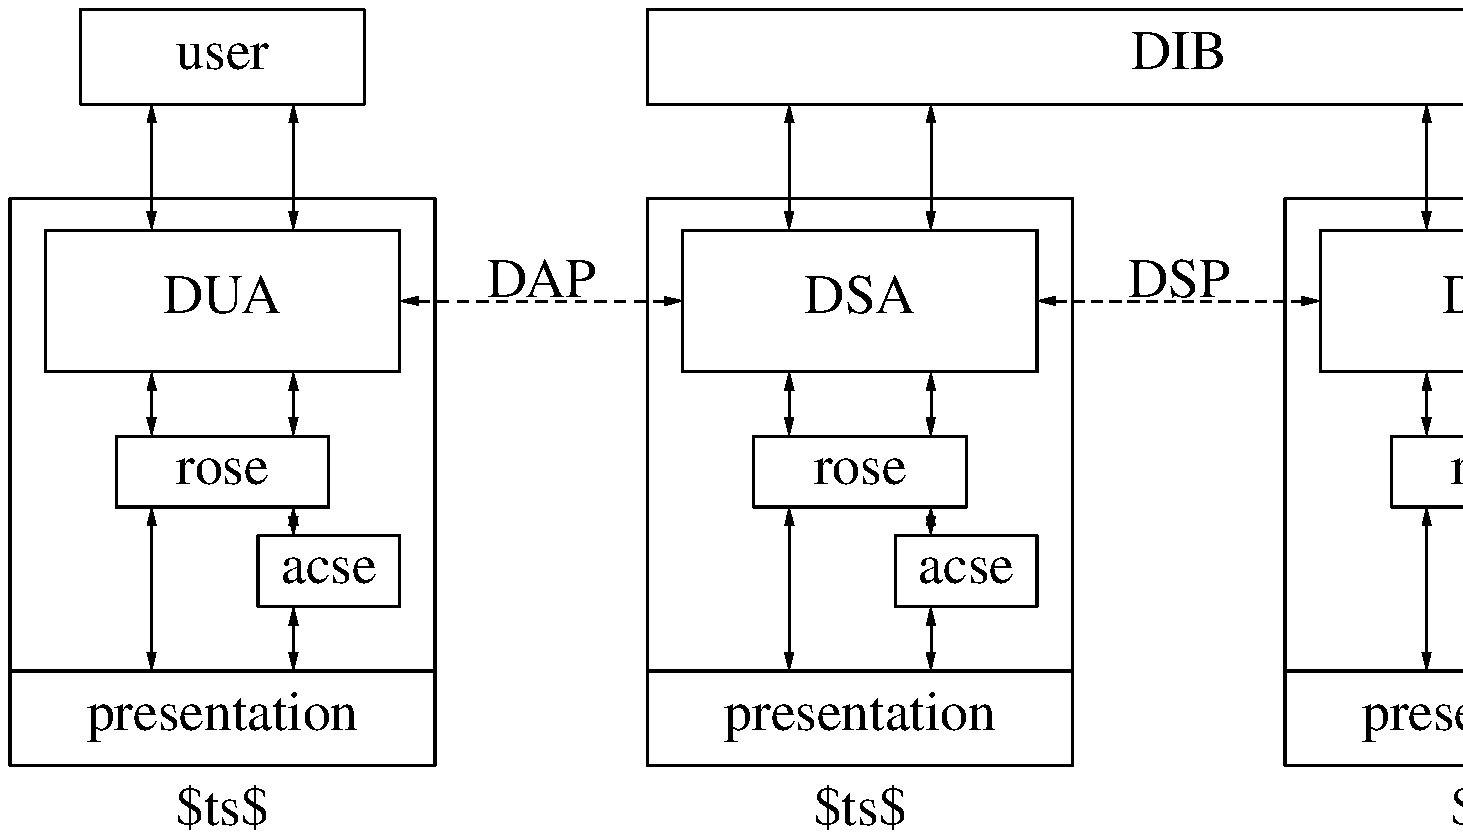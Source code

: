 .PS
.ps 20
## figure A-15

boxwid	= 2*boxwid

B1:	box "user"
B2:	box with .n at (B1.s.x,B1.s.y-boxht) width 1.5*boxwid height 6*boxht
B3:	box "DUA" \
	    with .n at (B2.n.x,B2.n.y-(boxht/3)) width 1.25*boxwid height 1.5*boxht
B4:	box "presentation" with .sw at B2.sw width 1.5*boxwid
B5:	box "acse" with .e at (B3.e.x,B4.ne.y+(B3.se.y-B4.ne.y)/3) \
	    width .5*boxwid height .75*boxht
B6:	box invis "$\ldots$" with .nw at B2.sw width 1.5*boxwid
B7:	box "rose" with .e at (B5.n.x,B3.sw.y-(B3.sw.y-B4.nw.y)/3) \
	    width .75*boxwid height .75*boxht
##
L1:	line <-> from (B1.sw.x-(B1.sw.x-B1.s.x)/2,B1.s.y) \
	           to (B1.sw.x-(B1.sw.x-B1.s.x)/2,B3.n.y)
L2:	line <-> from (B1.se.x-(B1.se.x-B1.s.x)/2,B1.s.y) \
	           to (B1.se.x-(B1.se.x-B1.s.x)/2,B3.n.y)
L3:	line <-> from (B1.sw.x-(B1.sw.x-B1.s.x)/2,B3.s.y) \
	          to (B1.sw.x-(B1.sw.x-B1.s.x)/2,B7.n.y)
L4:	line <-> from (B1.se.x-(B1.se.x-B1.s.x)/2,B3.s.y) \
	          to (B1.se.x-(B1.se.x-B1.s.x)/2,B7.n.y)
L5:	line <-> from (B1.se.x-(B1.se.x-B1.s.x)/2,B5.s.y) \
	          to (B1.se.x-(B1.se.x-B1.s.x)/2,B4.n.y)
L6:	line <-> from (B1.se.x-(B1.se.x-B1.s.x)/2,B7.s.y) \
	          to (B1.se.x-(B1.se.x-B1.s.x)/2,B5.n.y)
L7:	line <-> from (B1.sw.x-(B1.sw.x-B1.s.x)/2,B7.s.y) \
	          to (B1.sw.x-(B1.sw.x-B1.s.x)/2,B4.n.y)
##
B11:	box "DIB" with .nw at (B1.ne.x+boxwid,B1.ne.y) width 3.75*boxwid
B12:	box with .nw at (B11.sw.x,B11.s.y-boxht) width 1.5*boxwid height 6*boxht
B13:	box "DSA" \
	    with .n at (B12.n.x,B12.n.y-(boxht/3)) width 1.25*boxwid height 1.5*boxht
B14:	box "presentation" with .sw at B12.sw width 1.5*boxwid
B15:	box "acse" with .e at (B13.e.x,B14.ne.y+(B13.se.y-B14.ne.y)/3) \
	    width .5*boxwid height .75*boxht
B16:	box invis "$\ldots$" with .nw at B12.sw width 1.5*boxwid
B17:	box "rose" with .e at (B15.n.x,B13.sw.y-(B13.sw.y-B14.nw.y)/3) \
	    width .75*boxwid height .75*boxht
B10:	box invis with .nw at (B1.nw.x+(B12.nw.x-B2.nw.x),B1.nw.y)
##
L11:	line <-> from (B10.sw.x-(B10.sw.x-B10.s.x)/2,B10.s.y) \
	           to (B10.sw.x-(B10.sw.x-B10.s.x)/2,B13.n.y)
L12:	line <-> from (B10.se.x-(B10.se.x-B10.s.x)/2,B10.s.y) \
	           to (B10.se.x-(B10.se.x-B10.s.x)/2,B13.n.y)
L13:	line <-> from (B10.sw.x-(B10.sw.x-B10.s.x)/2,B13.s.y) \
	          to (B10.sw.x-(B10.sw.x-B10.s.x)/2,B17.n.y)
L14:	line <-> from (B10.se.x-(B10.se.x-B10.s.x)/2,B13.s.y) \
	          to (B10.se.x-(B10.se.x-B10.s.x)/2,B17.n.y)
L15:	line <-> from (B10.se.x-(B10.se.x-B10.s.x)/2,B15.s.y) \
	          to (B10.se.x-(B10.se.x-B10.s.x)/2,B14.n.y)
L16:	line <-> from (B10.se.x-(B10.se.x-B10.s.x)/2,B17.s.y) \
	          to (B10.se.x-(B10.se.x-B10.s.x)/2,B15.n.y)
L17:	line <-> from (B10.sw.x-(B10.sw.x-B10.s.x)/2,B17.s.y) \
	          to (B10.sw.x-(B10.sw.x-B10.s.x)/2,B14.n.y)
##
B22:	box with .ne at (B11.se.x,B11.s.y-boxht) width 1.5*boxwid height 6*boxht
B23:	box "DSA" \
	    with .n at (B22.n.x,B22.n.y-(boxht/3)) width 1.25*boxwid height 1.5*boxht
B24:	box "presentation" with .sw at B22.sw width 1.5*boxwid
B25:	box "acse" with .e at (B23.e.x,B24.ne.y+(B23.se.y-B24.ne.y)/3) \
	    width .5*boxwid height .75*boxht
B26:	box invis "$\ldots$" with .nw at B22.sw width 1.5*boxwid
B27:	box "rose" with .e at (B25.n.x,B23.sw.y-(B23.sw.y-B24.nw.y)/3) \
	    width .75*boxwid height .75*boxht
B20:	box invis with .nw at (B1.nw.x+(B22.nw.x-B2.nw.x),B1.nw.y)
##
L21:	line <-> from (B20.sw.x-(B20.sw.x-B20.s.x)/2,B20.s.y) \
	           to (B20.sw.x-(B20.sw.x-B20.s.x)/2,B23.n.y)
L22:	line <-> from (B20.se.x-(B20.se.x-B20.s.x)/2,B20.s.y) \
	           to (B20.se.x-(B20.se.x-B20.s.x)/2,B23.n.y)
L23:	line <-> from (B20.sw.x-(B20.sw.x-B20.s.x)/2,B23.s.y) \
	          to (B20.sw.x-(B20.sw.x-B20.s.x)/2,B27.n.y)
L24:	line <-> from (B20.se.x-(B20.se.x-B20.s.x)/2,B23.s.y) \
	          to (B20.se.x-(B20.se.x-B20.s.x)/2,B27.n.y)
L25:	line <-> from (B20.se.x-(B20.se.x-B20.s.x)/2,B25.s.y) \
	          to (B20.se.x-(B20.se.x-B20.s.x)/2,B24.n.y)
L26:	line <-> from (B20.se.x-(B20.se.x-B20.s.x)/2,B27.s.y) \
	          to (B20.se.x-(B20.se.x-B20.s.x)/2,B25.n.y)
L27:	line <-> from (B20.sw.x-(B20.sw.x-B20.s.x)/2,B27.s.y) \
	          to (B20.sw.x-(B20.sw.x-B20.s.x)/2,B24.n.y)
##
L30:	line <-> dashed from B3.e to B13.w "DAP" ""
L31:	line <-> dashed from B13.e to B23.w "DSP" ""
##
.PE
